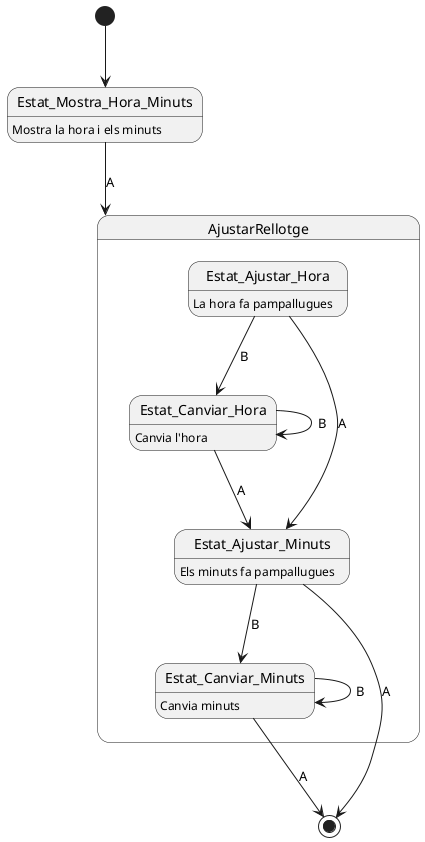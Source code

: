 @startuml rellotge

hide empty description
[*] --> Estat_Mostra_Hora_Minuts
Estat_Mostra_Hora_Minuts : Mostra la hora i els minuts
Estat_Mostra_Hora_Minuts --> AjustarRellotge : A
state AjustarRellotge {
Estat_Ajustar_Hora : La hora fa pampallugues
Estat_Ajustar_Hora --> Estat_Canviar_Hora : B
Estat_Canviar_Hora : Canvia l'hora
Estat_Canviar_Hora --> Estat_Canviar_Hora : B
Estat_Ajustar_Hora --> Estat_Ajustar_Minuts : A
Estat_Ajustar_Minuts : Els minuts fa pampallugues
Estat_Canviar_Hora --> Estat_Ajustar_Minuts : A
Estat_Ajustar_Minuts --> Estat_Canviar_Minuts : B
Estat_Canviar_Minuts --> Estat_Canviar_Minuts : B
Estat_Canviar_Minuts : Canvia minuts
}
Estat_Canviar_Minuts --> [*] : A
Estat_Ajustar_Minuts --> [*] : A




